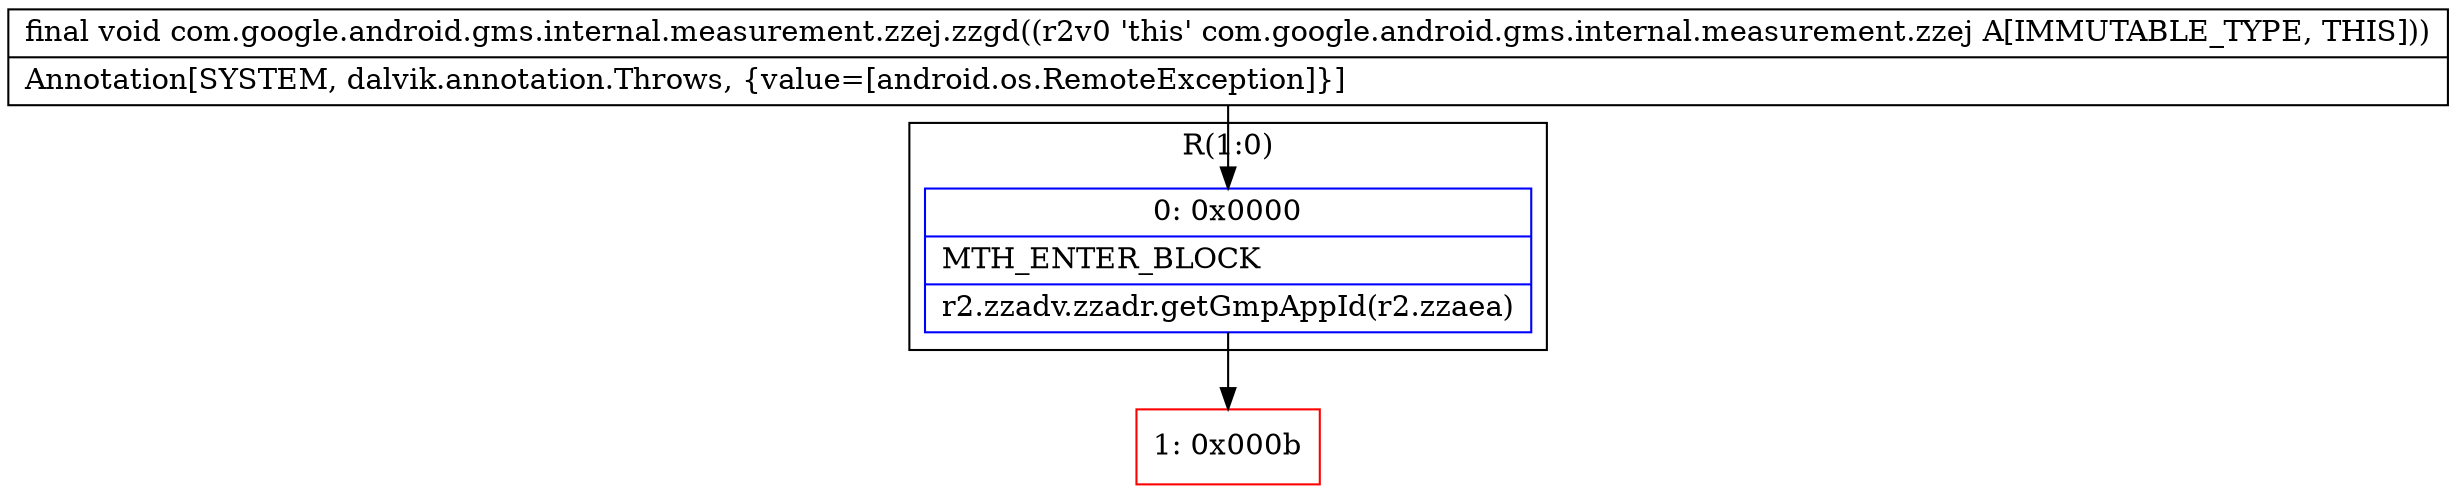 digraph "CFG forcom.google.android.gms.internal.measurement.zzej.zzgd()V" {
subgraph cluster_Region_496925664 {
label = "R(1:0)";
node [shape=record,color=blue];
Node_0 [shape=record,label="{0\:\ 0x0000|MTH_ENTER_BLOCK\l|r2.zzadv.zzadr.getGmpAppId(r2.zzaea)\l}"];
}
Node_1 [shape=record,color=red,label="{1\:\ 0x000b}"];
MethodNode[shape=record,label="{final void com.google.android.gms.internal.measurement.zzej.zzgd((r2v0 'this' com.google.android.gms.internal.measurement.zzej A[IMMUTABLE_TYPE, THIS]))  | Annotation[SYSTEM, dalvik.annotation.Throws, \{value=[android.os.RemoteException]\}]\l}"];
MethodNode -> Node_0;
Node_0 -> Node_1;
}

